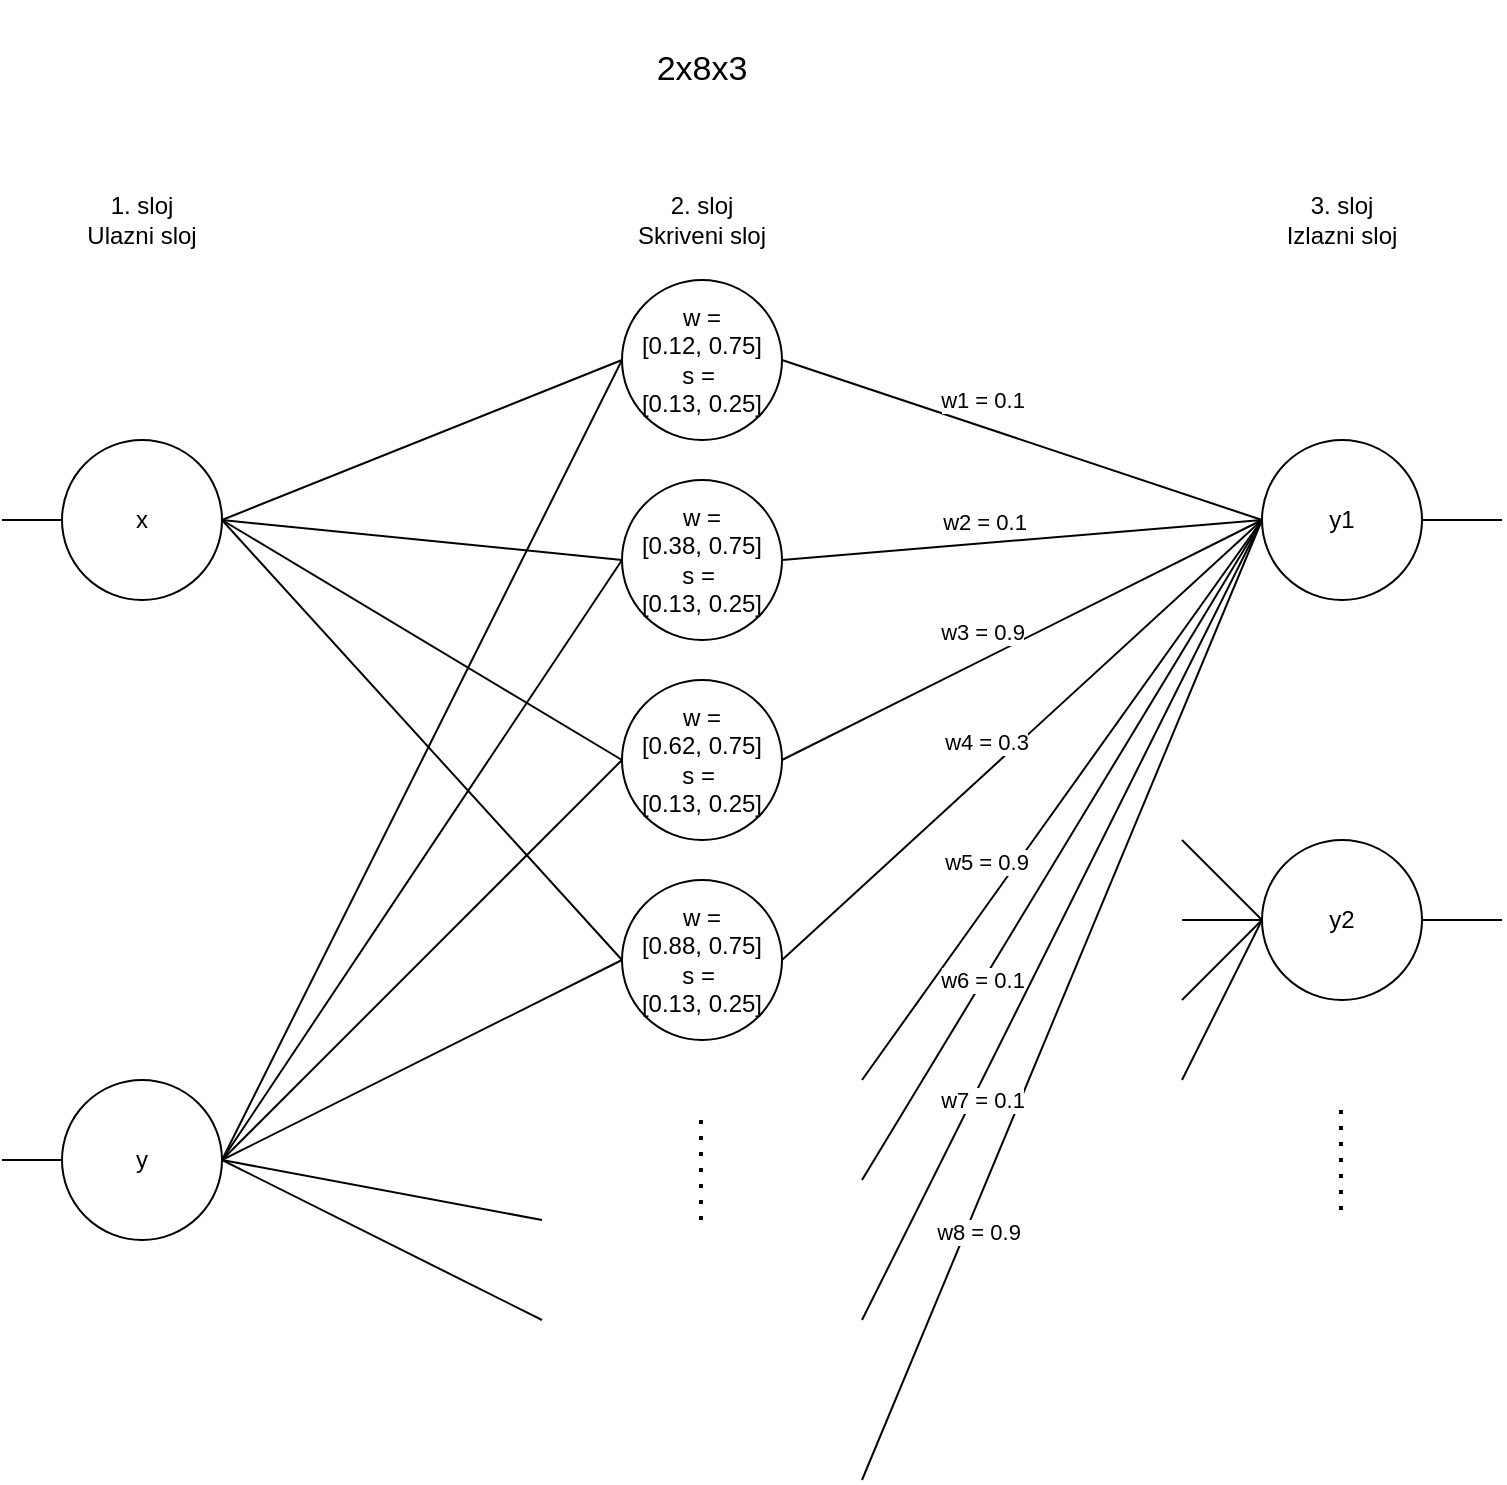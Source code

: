 <mxfile version="14.1.9" type="device"><diagram id="XxpEejsk_Z2CT-eG6ssa" name="Page-1"><mxGraphModel dx="1635" dy="1966" grid="1" gridSize="10" guides="1" tooltips="1" connect="1" arrows="1" fold="1" page="1" pageScale="1" pageWidth="850" pageHeight="1100" math="0" shadow="0"><root><mxCell id="0"/><mxCell id="1" parent="0"/><mxCell id="YdLyrwN1w2UkEd2hd4RE-41" style="edgeStyle=none;rounded=0;orthogonalLoop=1;jettySize=auto;html=1;exitX=1;exitY=0.5;exitDx=0;exitDy=0;entryX=0;entryY=0.5;entryDx=0;entryDy=0;endArrow=none;endFill=0;" parent="1" source="YdLyrwN1w2UkEd2hd4RE-4" target="YdLyrwN1w2UkEd2hd4RE-16" edge="1"><mxGeometry relative="1" as="geometry"/></mxCell><mxCell id="YdLyrwN1w2UkEd2hd4RE-4" value="w =&lt;br&gt;[0.12, 0.75]&lt;br&gt;s =&amp;nbsp;&lt;br&gt;[0.13, 0.25]" style="ellipse;whiteSpace=wrap;html=1;aspect=fixed;" parent="1" vertex="1"><mxGeometry x="320" y="80" width="80" height="80" as="geometry"/></mxCell><mxCell id="YdLyrwN1w2UkEd2hd4RE-47" style="edgeStyle=none;rounded=0;orthogonalLoop=1;jettySize=auto;html=1;exitX=1;exitY=0.5;exitDx=0;exitDy=0;entryX=0;entryY=0.5;entryDx=0;entryDy=0;endArrow=none;endFill=0;" parent="1" source="YdLyrwN1w2UkEd2hd4RE-6" target="YdLyrwN1w2UkEd2hd4RE-16" edge="1"><mxGeometry relative="1" as="geometry"/></mxCell><mxCell id="YdLyrwN1w2UkEd2hd4RE-6" value="w =&lt;br&gt;[0.88, 0.75]&lt;br&gt;s =&amp;nbsp;&lt;br&gt;[0.13, 0.25]" style="ellipse;whiteSpace=wrap;html=1;aspect=fixed;" parent="1" vertex="1"><mxGeometry x="320" y="380" width="80" height="80" as="geometry"/></mxCell><mxCell id="YdLyrwN1w2UkEd2hd4RE-46" style="edgeStyle=none;rounded=0;orthogonalLoop=1;jettySize=auto;html=1;exitX=1;exitY=0.5;exitDx=0;exitDy=0;endArrow=none;endFill=0;entryX=0;entryY=0.5;entryDx=0;entryDy=0;" parent="1" source="YdLyrwN1w2UkEd2hd4RE-7" target="YdLyrwN1w2UkEd2hd4RE-16" edge="1"><mxGeometry relative="1" as="geometry"><mxPoint x="560" y="260" as="targetPoint"/></mxGeometry></mxCell><mxCell id="YdLyrwN1w2UkEd2hd4RE-7" value="w =&lt;br&gt;[0.62, 0.75]&lt;br&gt;s =&amp;nbsp;&lt;br&gt;[0.13, 0.25]" style="ellipse;whiteSpace=wrap;html=1;aspect=fixed;" parent="1" vertex="1"><mxGeometry x="320" y="280" width="80" height="80" as="geometry"/></mxCell><mxCell id="YdLyrwN1w2UkEd2hd4RE-45" style="edgeStyle=none;rounded=0;orthogonalLoop=1;jettySize=auto;html=1;exitX=1;exitY=0.5;exitDx=0;exitDy=0;entryX=0;entryY=0.5;entryDx=0;entryDy=0;endArrow=none;endFill=0;" parent="1" source="YdLyrwN1w2UkEd2hd4RE-8" target="YdLyrwN1w2UkEd2hd4RE-16" edge="1"><mxGeometry relative="1" as="geometry"/></mxCell><mxCell id="YdLyrwN1w2UkEd2hd4RE-8" value="w =&lt;br&gt;[0.38, 0.75]&lt;br&gt;s =&amp;nbsp;&lt;br&gt;[0.13, 0.25]" style="ellipse;whiteSpace=wrap;html=1;aspect=fixed;" parent="1" vertex="1"><mxGeometry x="320" y="180" width="80" height="80" as="geometry"/></mxCell><mxCell id="YdLyrwN1w2UkEd2hd4RE-78" style="edgeStyle=none;rounded=0;orthogonalLoop=1;jettySize=auto;html=1;exitX=1;exitY=0.5;exitDx=0;exitDy=0;endArrow=none;endFill=0;" parent="1" source="YdLyrwN1w2UkEd2hd4RE-13" edge="1"><mxGeometry relative="1" as="geometry"><mxPoint x="760" y="400" as="targetPoint"/></mxGeometry></mxCell><mxCell id="YdLyrwN1w2UkEd2hd4RE-93" style="edgeStyle=none;rounded=0;orthogonalLoop=1;jettySize=auto;html=1;exitX=0;exitY=0.5;exitDx=0;exitDy=0;endArrow=none;endFill=0;" parent="1" source="YdLyrwN1w2UkEd2hd4RE-13" edge="1"><mxGeometry relative="1" as="geometry"><mxPoint x="600" y="360" as="targetPoint"/></mxGeometry></mxCell><mxCell id="YdLyrwN1w2UkEd2hd4RE-94" style="edgeStyle=none;rounded=0;orthogonalLoop=1;jettySize=auto;html=1;exitX=0;exitY=0.5;exitDx=0;exitDy=0;endArrow=none;endFill=0;" parent="1" source="YdLyrwN1w2UkEd2hd4RE-13" edge="1"><mxGeometry relative="1" as="geometry"><mxPoint x="600" y="400" as="targetPoint"/></mxGeometry></mxCell><mxCell id="YdLyrwN1w2UkEd2hd4RE-95" style="edgeStyle=none;rounded=0;orthogonalLoop=1;jettySize=auto;html=1;exitX=0;exitY=0.5;exitDx=0;exitDy=0;endArrow=none;endFill=0;" parent="1" source="YdLyrwN1w2UkEd2hd4RE-13" edge="1"><mxGeometry relative="1" as="geometry"><mxPoint x="600" y="440" as="targetPoint"/></mxGeometry></mxCell><mxCell id="YdLyrwN1w2UkEd2hd4RE-96" style="edgeStyle=none;rounded=0;orthogonalLoop=1;jettySize=auto;html=1;exitX=0;exitY=0.5;exitDx=0;exitDy=0;endArrow=none;endFill=0;" parent="1" source="YdLyrwN1w2UkEd2hd4RE-13" edge="1"><mxGeometry relative="1" as="geometry"><mxPoint x="600" y="480" as="targetPoint"/></mxGeometry></mxCell><mxCell id="YdLyrwN1w2UkEd2hd4RE-13" value="y2" style="ellipse;whiteSpace=wrap;html=1;aspect=fixed;" parent="1" vertex="1"><mxGeometry x="640" y="360" width="80" height="80" as="geometry"/></mxCell><mxCell id="YdLyrwN1w2UkEd2hd4RE-34" style="edgeStyle=none;rounded=0;orthogonalLoop=1;jettySize=auto;html=1;exitX=1;exitY=0.5;exitDx=0;exitDy=0;entryX=0;entryY=0.5;entryDx=0;entryDy=0;endArrow=none;endFill=0;" parent="1" source="YdLyrwN1w2UkEd2hd4RE-14" target="YdLyrwN1w2UkEd2hd4RE-4" edge="1"><mxGeometry relative="1" as="geometry"/></mxCell><mxCell id="YdLyrwN1w2UkEd2hd4RE-36" style="edgeStyle=none;rounded=0;orthogonalLoop=1;jettySize=auto;html=1;exitX=1;exitY=0.5;exitDx=0;exitDy=0;entryX=0;entryY=0.5;entryDx=0;entryDy=0;endArrow=none;endFill=0;" parent="1" source="YdLyrwN1w2UkEd2hd4RE-14" target="YdLyrwN1w2UkEd2hd4RE-7" edge="1"><mxGeometry relative="1" as="geometry"/></mxCell><mxCell id="YdLyrwN1w2UkEd2hd4RE-37" style="edgeStyle=none;rounded=0;orthogonalLoop=1;jettySize=auto;html=1;exitX=1;exitY=0.5;exitDx=0;exitDy=0;entryX=0;entryY=0.5;entryDx=0;entryDy=0;endArrow=none;endFill=0;" parent="1" source="YdLyrwN1w2UkEd2hd4RE-14" target="YdLyrwN1w2UkEd2hd4RE-6" edge="1"><mxGeometry relative="1" as="geometry"/></mxCell><mxCell id="YdLyrwN1w2UkEd2hd4RE-74" style="edgeStyle=none;rounded=0;orthogonalLoop=1;jettySize=auto;html=1;exitX=1;exitY=0.5;exitDx=0;exitDy=0;entryX=0;entryY=0.5;entryDx=0;entryDy=0;endArrow=none;endFill=0;" parent="1" source="YdLyrwN1w2UkEd2hd4RE-14" target="YdLyrwN1w2UkEd2hd4RE-8" edge="1"><mxGeometry relative="1" as="geometry"/></mxCell><mxCell id="YdLyrwN1w2UkEd2hd4RE-76" style="edgeStyle=none;rounded=0;orthogonalLoop=1;jettySize=auto;html=1;exitX=0;exitY=0.5;exitDx=0;exitDy=0;endArrow=none;endFill=0;" parent="1" source="YdLyrwN1w2UkEd2hd4RE-14" edge="1"><mxGeometry relative="1" as="geometry"><mxPoint x="10" y="520" as="targetPoint"/></mxGeometry></mxCell><mxCell id="YdLyrwN1w2UkEd2hd4RE-91" style="edgeStyle=none;rounded=0;orthogonalLoop=1;jettySize=auto;html=1;exitX=1;exitY=0.5;exitDx=0;exitDy=0;endArrow=none;endFill=0;" parent="1" source="YdLyrwN1w2UkEd2hd4RE-14" edge="1"><mxGeometry relative="1" as="geometry"><mxPoint x="280" y="550" as="targetPoint"/></mxGeometry></mxCell><mxCell id="YdLyrwN1w2UkEd2hd4RE-92" style="edgeStyle=none;rounded=0;orthogonalLoop=1;jettySize=auto;html=1;exitX=1;exitY=0.5;exitDx=0;exitDy=0;endArrow=none;endFill=0;" parent="1" source="YdLyrwN1w2UkEd2hd4RE-14" edge="1"><mxGeometry relative="1" as="geometry"><mxPoint x="280" y="600" as="targetPoint"/></mxGeometry></mxCell><mxCell id="YdLyrwN1w2UkEd2hd4RE-14" value="y" style="ellipse;whiteSpace=wrap;html=1;aspect=fixed;" parent="1" vertex="1"><mxGeometry x="40" y="480" width="80" height="80" as="geometry"/></mxCell><mxCell id="YdLyrwN1w2UkEd2hd4RE-25" value="" style="edgeStyle=none;rounded=0;orthogonalLoop=1;jettySize=auto;html=1;exitX=1;exitY=0.5;exitDx=0;exitDy=0;entryX=0;entryY=0.5;entryDx=0;entryDy=0;endArrow=none;endFill=0;arcSize=20;" parent="1" source="YdLyrwN1w2UkEd2hd4RE-15" target="YdLyrwN1w2UkEd2hd4RE-4" edge="1"><mxGeometry relative="1" as="geometry"/></mxCell><mxCell id="YdLyrwN1w2UkEd2hd4RE-26" style="edgeStyle=none;rounded=0;orthogonalLoop=1;jettySize=auto;html=1;exitX=1;exitY=0.5;exitDx=0;exitDy=0;entryX=0;entryY=0.5;entryDx=0;entryDy=0;endArrow=none;endFill=0;" parent="1" source="YdLyrwN1w2UkEd2hd4RE-15" target="YdLyrwN1w2UkEd2hd4RE-8" edge="1"><mxGeometry relative="1" as="geometry"/></mxCell><mxCell id="YdLyrwN1w2UkEd2hd4RE-27" style="edgeStyle=none;rounded=0;orthogonalLoop=1;jettySize=auto;html=1;exitX=1;exitY=0.5;exitDx=0;exitDy=0;entryX=0;entryY=0.5;entryDx=0;entryDy=0;endArrow=none;endFill=0;" parent="1" source="YdLyrwN1w2UkEd2hd4RE-15" target="YdLyrwN1w2UkEd2hd4RE-7" edge="1"><mxGeometry relative="1" as="geometry"/></mxCell><mxCell id="YdLyrwN1w2UkEd2hd4RE-28" style="edgeStyle=none;rounded=0;orthogonalLoop=1;jettySize=auto;html=1;exitX=1;exitY=0.5;exitDx=0;exitDy=0;entryX=0;entryY=0.5;entryDx=0;entryDy=0;endArrow=none;endFill=0;" parent="1" source="YdLyrwN1w2UkEd2hd4RE-15" target="YdLyrwN1w2UkEd2hd4RE-6" edge="1"><mxGeometry relative="1" as="geometry"/></mxCell><mxCell id="YdLyrwN1w2UkEd2hd4RE-75" style="edgeStyle=none;rounded=0;orthogonalLoop=1;jettySize=auto;html=1;exitX=0;exitY=0.5;exitDx=0;exitDy=0;endArrow=none;endFill=0;" parent="1" source="YdLyrwN1w2UkEd2hd4RE-15" edge="1"><mxGeometry relative="1" as="geometry"><mxPoint x="10" y="200" as="targetPoint"/></mxGeometry></mxCell><mxCell id="YdLyrwN1w2UkEd2hd4RE-15" value="x" style="ellipse;whiteSpace=wrap;html=1;aspect=fixed;" parent="1" vertex="1"><mxGeometry x="40" y="160" width="80" height="80" as="geometry"/></mxCell><mxCell id="YdLyrwN1w2UkEd2hd4RE-77" style="edgeStyle=none;rounded=0;orthogonalLoop=1;jettySize=auto;html=1;exitX=1;exitY=0.5;exitDx=0;exitDy=0;endArrow=none;endFill=0;" parent="1" source="YdLyrwN1w2UkEd2hd4RE-16" edge="1"><mxGeometry relative="1" as="geometry"><mxPoint x="760" y="200" as="targetPoint"/></mxGeometry></mxCell><mxCell id="YdLyrwN1w2UkEd2hd4RE-79" style="edgeStyle=none;rounded=0;orthogonalLoop=1;jettySize=auto;html=1;exitX=0;exitY=0.5;exitDx=0;exitDy=0;endArrow=none;endFill=0;" parent="1" source="YdLyrwN1w2UkEd2hd4RE-16" edge="1"><mxGeometry relative="1" as="geometry"><mxPoint x="440" y="480" as="targetPoint"/></mxGeometry></mxCell><mxCell id="YdLyrwN1w2UkEd2hd4RE-80" style="edgeStyle=none;rounded=0;orthogonalLoop=1;jettySize=auto;html=1;exitX=0;exitY=0.5;exitDx=0;exitDy=0;endArrow=none;endFill=0;" parent="1" source="YdLyrwN1w2UkEd2hd4RE-16" edge="1"><mxGeometry relative="1" as="geometry"><mxPoint x="440" y="530" as="targetPoint"/></mxGeometry></mxCell><mxCell id="YdLyrwN1w2UkEd2hd4RE-81" style="edgeStyle=none;rounded=0;orthogonalLoop=1;jettySize=auto;html=1;exitX=0;exitY=0.5;exitDx=0;exitDy=0;endArrow=none;endFill=0;" parent="1" source="YdLyrwN1w2UkEd2hd4RE-16" edge="1"><mxGeometry relative="1" as="geometry"><mxPoint x="440" y="600" as="targetPoint"/></mxGeometry></mxCell><mxCell id="YdLyrwN1w2UkEd2hd4RE-82" style="edgeStyle=none;rounded=0;orthogonalLoop=1;jettySize=auto;html=1;exitX=0;exitY=0.5;exitDx=0;exitDy=0;endArrow=none;endFill=0;" parent="1" source="YdLyrwN1w2UkEd2hd4RE-16" edge="1"><mxGeometry relative="1" as="geometry"><mxPoint x="440" y="680" as="targetPoint"/></mxGeometry></mxCell><mxCell id="YdLyrwN1w2UkEd2hd4RE-83" value="w6 = 0.1" style="edgeLabel;html=1;align=center;verticalAlign=middle;resizable=0;points=[];" parent="YdLyrwN1w2UkEd2hd4RE-82" vertex="1" connectable="0"><mxGeometry x="-0.204" y="3" relative="1" as="geometry"><mxPoint x="-63.15" y="37.77" as="offset"/></mxGeometry></mxCell><mxCell id="YdLyrwN1w2UkEd2hd4RE-16" value="y1" style="ellipse;whiteSpace=wrap;html=1;aspect=fixed;" parent="1" vertex="1"><mxGeometry x="640" y="160" width="80" height="80" as="geometry"/></mxCell><mxCell id="YdLyrwN1w2UkEd2hd4RE-71" value="" style="endArrow=none;dashed=1;html=1;dashPattern=1 3;strokeWidth=2;" parent="1" edge="1"><mxGeometry width="50" height="50" relative="1" as="geometry"><mxPoint x="359.5" y="550" as="sourcePoint"/><mxPoint x="359.5" y="500" as="targetPoint"/></mxGeometry></mxCell><mxCell id="YdLyrwN1w2UkEd2hd4RE-72" value="" style="endArrow=none;dashed=1;html=1;dashPattern=1 3;strokeWidth=2;" parent="1" edge="1"><mxGeometry width="50" height="50" relative="1" as="geometry"><mxPoint x="679.5" y="545" as="sourcePoint"/><mxPoint x="679.5" y="495" as="targetPoint"/></mxGeometry></mxCell><mxCell id="YdLyrwN1w2UkEd2hd4RE-84" value="w1 = 0.1" style="edgeLabel;html=1;align=center;verticalAlign=middle;resizable=0;points=[];" parent="1" vertex="1" connectable="0"><mxGeometry x="499.999" y="140.005" as="geometry"/></mxCell><mxCell id="YdLyrwN1w2UkEd2hd4RE-85" value="w2 = 0.1" style="edgeLabel;html=1;align=center;verticalAlign=middle;resizable=0;points=[];" parent="1" vertex="1" connectable="0"><mxGeometry x="499.999" y="210.005" as="geometry"><mxPoint x="1" y="-9" as="offset"/></mxGeometry></mxCell><mxCell id="YdLyrwN1w2UkEd2hd4RE-86" value="w3 = 0.9" style="edgeLabel;html=1;align=center;verticalAlign=middle;resizable=0;points=[];" parent="1" vertex="1" connectable="0"><mxGeometry x="509.999" y="260.005" as="geometry"><mxPoint x="-10" y="-4" as="offset"/></mxGeometry></mxCell><mxCell id="YdLyrwN1w2UkEd2hd4RE-87" value="w8 = 0.9" style="edgeLabel;html=1;align=center;verticalAlign=middle;resizable=0;points=[];" parent="1" vertex="1" connectable="0"><mxGeometry x="499.999" y="550.005" as="geometry"><mxPoint x="-2" y="6" as="offset"/></mxGeometry></mxCell><mxCell id="YdLyrwN1w2UkEd2hd4RE-88" value="w4 = 0.3" style="edgeLabel;html=1;align=center;verticalAlign=middle;resizable=0;points=[];" parent="1" vertex="1" connectable="0"><mxGeometry x="509.999" y="310.005" as="geometry"><mxPoint x="-8" y="1" as="offset"/></mxGeometry></mxCell><mxCell id="YdLyrwN1w2UkEd2hd4RE-89" value="w7 = 0.1" style="edgeLabel;html=1;align=center;verticalAlign=middle;resizable=0;points=[];" parent="1" vertex="1" connectable="0"><mxGeometry x="499.999" y="490.005" as="geometry"/></mxCell><mxCell id="YdLyrwN1w2UkEd2hd4RE-90" value="w5 = 0.9" style="edgeLabel;html=1;align=center;verticalAlign=middle;resizable=0;points=[];" parent="1" vertex="1" connectable="0"><mxGeometry x="509.999" y="370.005" as="geometry"><mxPoint x="-8" y="1" as="offset"/></mxGeometry></mxCell><mxCell id="YdLyrwN1w2UkEd2hd4RE-97" value="1. sloj&lt;br&gt;Ulazni sloj" style="text;html=1;strokeColor=none;fillColor=none;align=center;verticalAlign=middle;whiteSpace=wrap;rounded=0;" parent="1" vertex="1"><mxGeometry x="40" y="30" width="80" height="40" as="geometry"/></mxCell><mxCell id="YdLyrwN1w2UkEd2hd4RE-98" value="2. sloj&lt;br&gt;Skriveni sloj" style="text;html=1;strokeColor=none;fillColor=none;align=center;verticalAlign=middle;whiteSpace=wrap;rounded=0;" parent="1" vertex="1"><mxGeometry x="320" y="30" width="80" height="40" as="geometry"/></mxCell><mxCell id="YdLyrwN1w2UkEd2hd4RE-99" value="3. sloj&lt;br&gt;Izlazni sloj" style="text;html=1;strokeColor=none;fillColor=none;align=center;verticalAlign=middle;whiteSpace=wrap;rounded=0;" parent="1" vertex="1"><mxGeometry x="640" y="30" width="80" height="40" as="geometry"/></mxCell><mxCell id="YdLyrwN1w2UkEd2hd4RE-100" value="&lt;font style=&quot;font-size: 17px&quot;&gt;2x8x3&lt;/font&gt;" style="text;html=1;strokeColor=none;fillColor=none;align=center;verticalAlign=middle;whiteSpace=wrap;rounded=0;" parent="1" vertex="1"><mxGeometry x="320" y="-60" width="80" height="70" as="geometry"/></mxCell></root></mxGraphModel></diagram></mxfile>